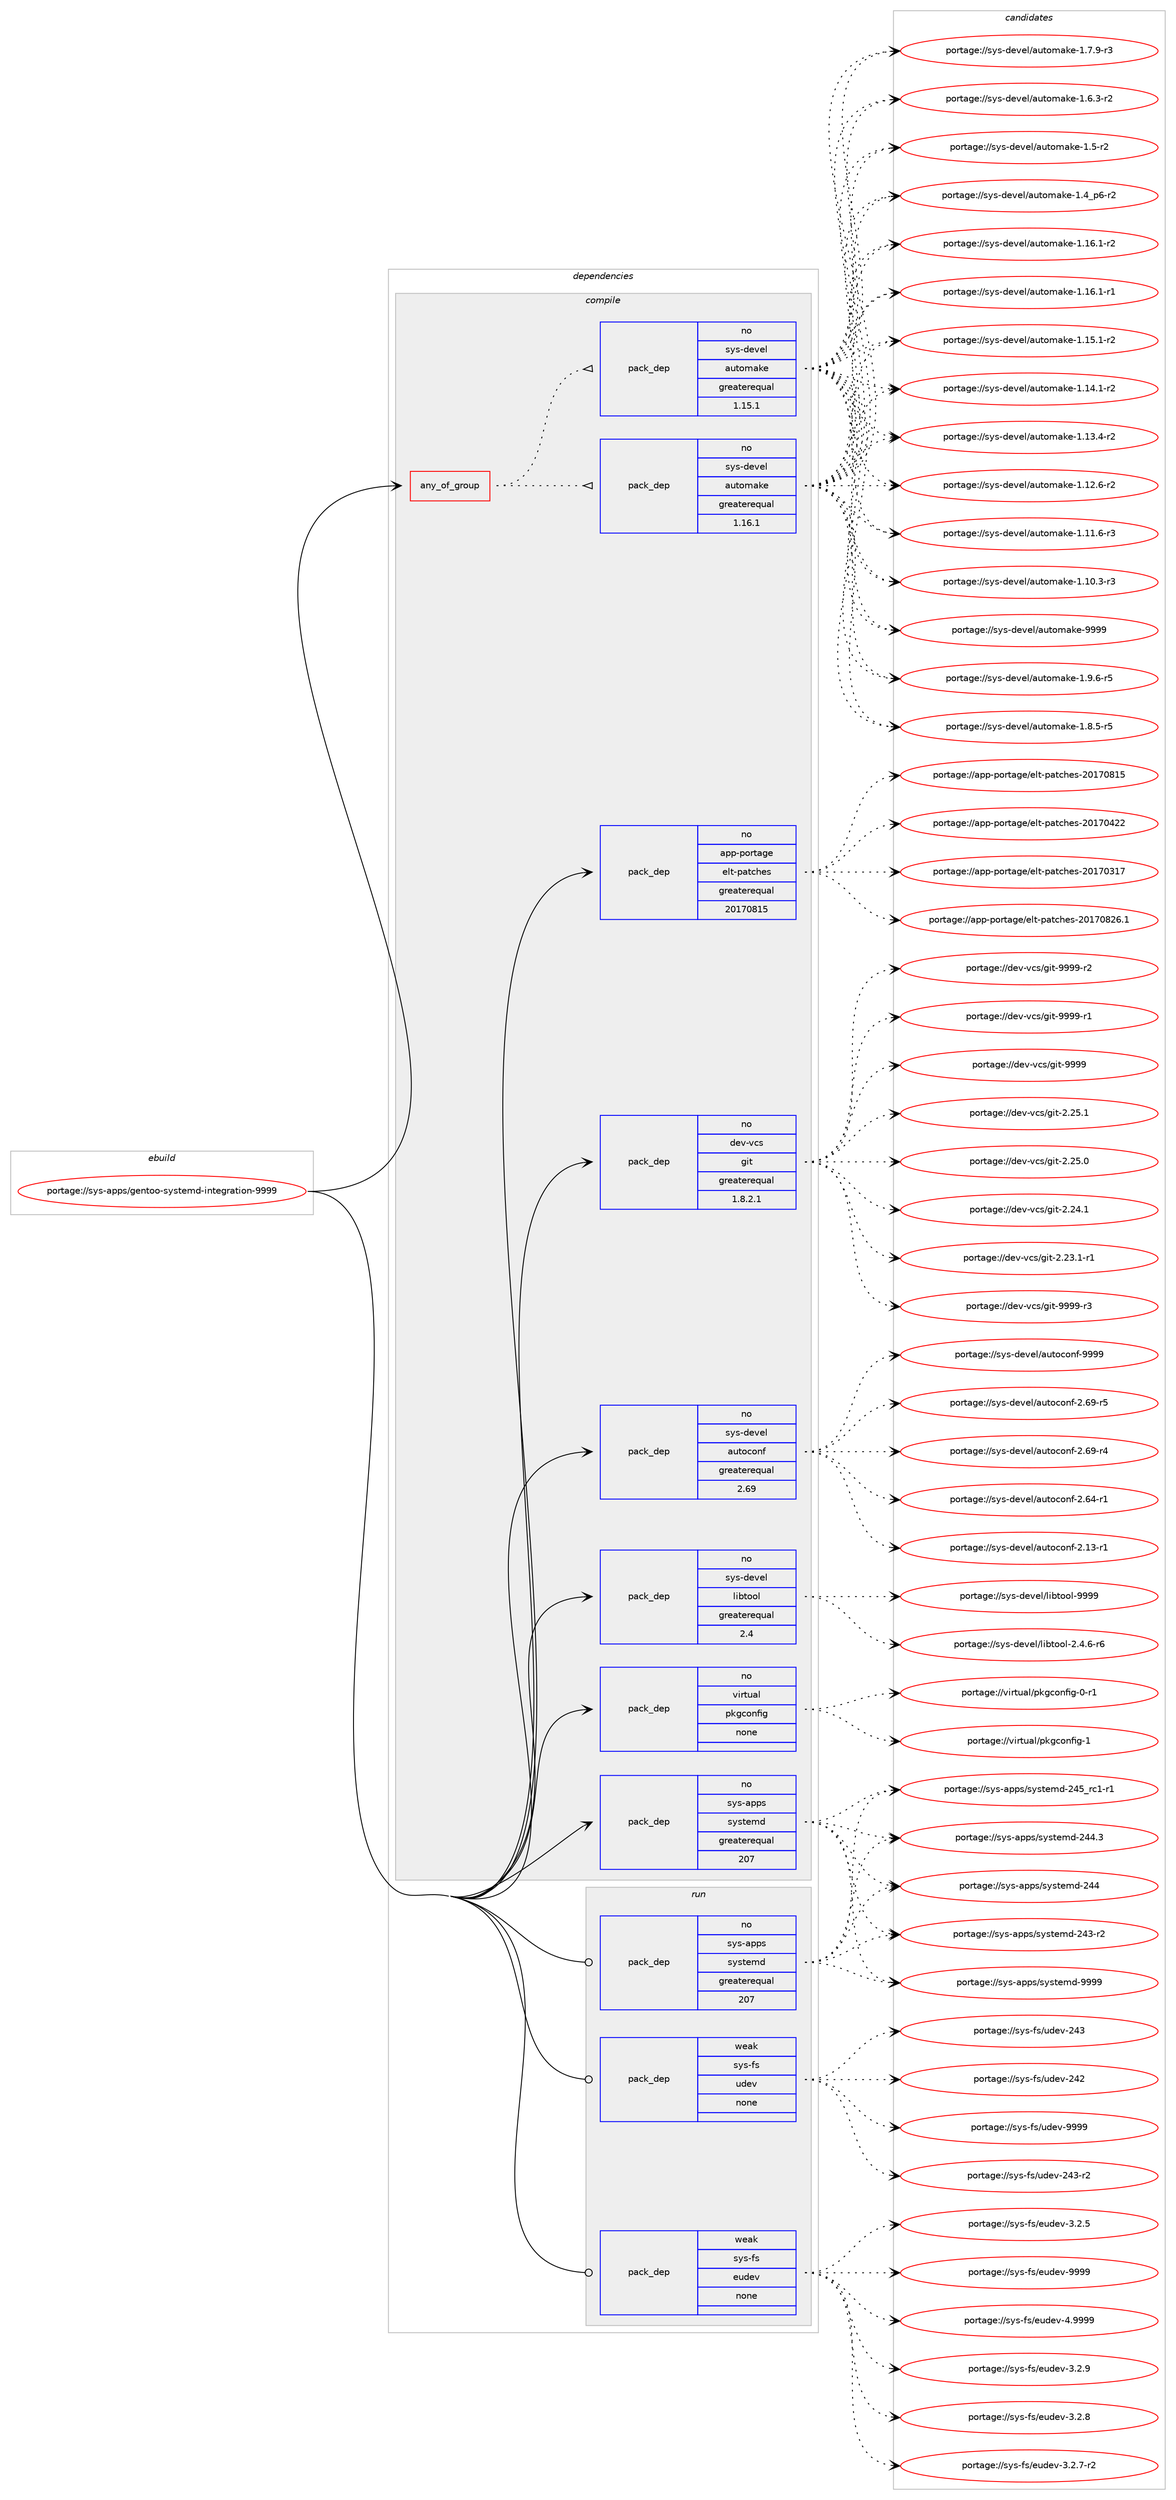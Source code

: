 digraph prolog {

# *************
# Graph options
# *************

newrank=true;
concentrate=true;
compound=true;
graph [rankdir=LR,fontname=Helvetica,fontsize=10,ranksep=1.5];#, ranksep=2.5, nodesep=0.2];
edge  [arrowhead=vee];
node  [fontname=Helvetica,fontsize=10];

# **********
# The ebuild
# **********

subgraph cluster_leftcol {
color=gray;
rank=same;
label=<<i>ebuild</i>>;
id [label="portage://sys-apps/gentoo-systemd-integration-9999", color=red, width=4, href="../sys-apps/gentoo-systemd-integration-9999.svg"];
}

# ****************
# The dependencies
# ****************

subgraph cluster_midcol {
color=gray;
label=<<i>dependencies</i>>;
subgraph cluster_compile {
fillcolor="#eeeeee";
style=filled;
label=<<i>compile</i>>;
subgraph any1237 {
dependency64616 [label=<<TABLE BORDER="0" CELLBORDER="1" CELLSPACING="0" CELLPADDING="4"><TR><TD CELLPADDING="10">any_of_group</TD></TR></TABLE>>, shape=none, color=red];subgraph pack49344 {
dependency64617 [label=<<TABLE BORDER="0" CELLBORDER="1" CELLSPACING="0" CELLPADDING="4" WIDTH="220"><TR><TD ROWSPAN="6" CELLPADDING="30">pack_dep</TD></TR><TR><TD WIDTH="110">no</TD></TR><TR><TD>sys-devel</TD></TR><TR><TD>automake</TD></TR><TR><TD>greaterequal</TD></TR><TR><TD>1.16.1</TD></TR></TABLE>>, shape=none, color=blue];
}
dependency64616:e -> dependency64617:w [weight=20,style="dotted",arrowhead="oinv"];
subgraph pack49345 {
dependency64618 [label=<<TABLE BORDER="0" CELLBORDER="1" CELLSPACING="0" CELLPADDING="4" WIDTH="220"><TR><TD ROWSPAN="6" CELLPADDING="30">pack_dep</TD></TR><TR><TD WIDTH="110">no</TD></TR><TR><TD>sys-devel</TD></TR><TR><TD>automake</TD></TR><TR><TD>greaterequal</TD></TR><TR><TD>1.15.1</TD></TR></TABLE>>, shape=none, color=blue];
}
dependency64616:e -> dependency64618:w [weight=20,style="dotted",arrowhead="oinv"];
}
id:e -> dependency64616:w [weight=20,style="solid",arrowhead="vee"];
subgraph pack49346 {
dependency64619 [label=<<TABLE BORDER="0" CELLBORDER="1" CELLSPACING="0" CELLPADDING="4" WIDTH="220"><TR><TD ROWSPAN="6" CELLPADDING="30">pack_dep</TD></TR><TR><TD WIDTH="110">no</TD></TR><TR><TD>app-portage</TD></TR><TR><TD>elt-patches</TD></TR><TR><TD>greaterequal</TD></TR><TR><TD>20170815</TD></TR></TABLE>>, shape=none, color=blue];
}
id:e -> dependency64619:w [weight=20,style="solid",arrowhead="vee"];
subgraph pack49347 {
dependency64620 [label=<<TABLE BORDER="0" CELLBORDER="1" CELLSPACING="0" CELLPADDING="4" WIDTH="220"><TR><TD ROWSPAN="6" CELLPADDING="30">pack_dep</TD></TR><TR><TD WIDTH="110">no</TD></TR><TR><TD>dev-vcs</TD></TR><TR><TD>git</TD></TR><TR><TD>greaterequal</TD></TR><TR><TD>1.8.2.1</TD></TR></TABLE>>, shape=none, color=blue];
}
id:e -> dependency64620:w [weight=20,style="solid",arrowhead="vee"];
subgraph pack49348 {
dependency64621 [label=<<TABLE BORDER="0" CELLBORDER="1" CELLSPACING="0" CELLPADDING="4" WIDTH="220"><TR><TD ROWSPAN="6" CELLPADDING="30">pack_dep</TD></TR><TR><TD WIDTH="110">no</TD></TR><TR><TD>sys-apps</TD></TR><TR><TD>systemd</TD></TR><TR><TD>greaterequal</TD></TR><TR><TD>207</TD></TR></TABLE>>, shape=none, color=blue];
}
id:e -> dependency64621:w [weight=20,style="solid",arrowhead="vee"];
subgraph pack49349 {
dependency64622 [label=<<TABLE BORDER="0" CELLBORDER="1" CELLSPACING="0" CELLPADDING="4" WIDTH="220"><TR><TD ROWSPAN="6" CELLPADDING="30">pack_dep</TD></TR><TR><TD WIDTH="110">no</TD></TR><TR><TD>sys-devel</TD></TR><TR><TD>autoconf</TD></TR><TR><TD>greaterequal</TD></TR><TR><TD>2.69</TD></TR></TABLE>>, shape=none, color=blue];
}
id:e -> dependency64622:w [weight=20,style="solid",arrowhead="vee"];
subgraph pack49350 {
dependency64623 [label=<<TABLE BORDER="0" CELLBORDER="1" CELLSPACING="0" CELLPADDING="4" WIDTH="220"><TR><TD ROWSPAN="6" CELLPADDING="30">pack_dep</TD></TR><TR><TD WIDTH="110">no</TD></TR><TR><TD>sys-devel</TD></TR><TR><TD>libtool</TD></TR><TR><TD>greaterequal</TD></TR><TR><TD>2.4</TD></TR></TABLE>>, shape=none, color=blue];
}
id:e -> dependency64623:w [weight=20,style="solid",arrowhead="vee"];
subgraph pack49351 {
dependency64624 [label=<<TABLE BORDER="0" CELLBORDER="1" CELLSPACING="0" CELLPADDING="4" WIDTH="220"><TR><TD ROWSPAN="6" CELLPADDING="30">pack_dep</TD></TR><TR><TD WIDTH="110">no</TD></TR><TR><TD>virtual</TD></TR><TR><TD>pkgconfig</TD></TR><TR><TD>none</TD></TR><TR><TD></TD></TR></TABLE>>, shape=none, color=blue];
}
id:e -> dependency64624:w [weight=20,style="solid",arrowhead="vee"];
}
subgraph cluster_compileandrun {
fillcolor="#eeeeee";
style=filled;
label=<<i>compile and run</i>>;
}
subgraph cluster_run {
fillcolor="#eeeeee";
style=filled;
label=<<i>run</i>>;
subgraph pack49352 {
dependency64625 [label=<<TABLE BORDER="0" CELLBORDER="1" CELLSPACING="0" CELLPADDING="4" WIDTH="220"><TR><TD ROWSPAN="6" CELLPADDING="30">pack_dep</TD></TR><TR><TD WIDTH="110">no</TD></TR><TR><TD>sys-apps</TD></TR><TR><TD>systemd</TD></TR><TR><TD>greaterequal</TD></TR><TR><TD>207</TD></TR></TABLE>>, shape=none, color=blue];
}
id:e -> dependency64625:w [weight=20,style="solid",arrowhead="odot"];
subgraph pack49353 {
dependency64626 [label=<<TABLE BORDER="0" CELLBORDER="1" CELLSPACING="0" CELLPADDING="4" WIDTH="220"><TR><TD ROWSPAN="6" CELLPADDING="30">pack_dep</TD></TR><TR><TD WIDTH="110">weak</TD></TR><TR><TD>sys-fs</TD></TR><TR><TD>eudev</TD></TR><TR><TD>none</TD></TR><TR><TD></TD></TR></TABLE>>, shape=none, color=blue];
}
id:e -> dependency64626:w [weight=20,style="solid",arrowhead="odot"];
subgraph pack49354 {
dependency64627 [label=<<TABLE BORDER="0" CELLBORDER="1" CELLSPACING="0" CELLPADDING="4" WIDTH="220"><TR><TD ROWSPAN="6" CELLPADDING="30">pack_dep</TD></TR><TR><TD WIDTH="110">weak</TD></TR><TR><TD>sys-fs</TD></TR><TR><TD>udev</TD></TR><TR><TD>none</TD></TR><TR><TD></TD></TR></TABLE>>, shape=none, color=blue];
}
id:e -> dependency64627:w [weight=20,style="solid",arrowhead="odot"];
}
}

# **************
# The candidates
# **************

subgraph cluster_choices {
rank=same;
color=gray;
label=<<i>candidates</i>>;

subgraph choice49344 {
color=black;
nodesep=1;
choice115121115451001011181011084797117116111109971071014557575757 [label="portage://sys-devel/automake-9999", color=red, width=4,href="../sys-devel/automake-9999.svg"];
choice115121115451001011181011084797117116111109971071014549465746544511453 [label="portage://sys-devel/automake-1.9.6-r5", color=red, width=4,href="../sys-devel/automake-1.9.6-r5.svg"];
choice115121115451001011181011084797117116111109971071014549465646534511453 [label="portage://sys-devel/automake-1.8.5-r5", color=red, width=4,href="../sys-devel/automake-1.8.5-r5.svg"];
choice115121115451001011181011084797117116111109971071014549465546574511451 [label="portage://sys-devel/automake-1.7.9-r3", color=red, width=4,href="../sys-devel/automake-1.7.9-r3.svg"];
choice115121115451001011181011084797117116111109971071014549465446514511450 [label="portage://sys-devel/automake-1.6.3-r2", color=red, width=4,href="../sys-devel/automake-1.6.3-r2.svg"];
choice11512111545100101118101108479711711611110997107101454946534511450 [label="portage://sys-devel/automake-1.5-r2", color=red, width=4,href="../sys-devel/automake-1.5-r2.svg"];
choice115121115451001011181011084797117116111109971071014549465295112544511450 [label="portage://sys-devel/automake-1.4_p6-r2", color=red, width=4,href="../sys-devel/automake-1.4_p6-r2.svg"];
choice11512111545100101118101108479711711611110997107101454946495446494511450 [label="portage://sys-devel/automake-1.16.1-r2", color=red, width=4,href="../sys-devel/automake-1.16.1-r2.svg"];
choice11512111545100101118101108479711711611110997107101454946495446494511449 [label="portage://sys-devel/automake-1.16.1-r1", color=red, width=4,href="../sys-devel/automake-1.16.1-r1.svg"];
choice11512111545100101118101108479711711611110997107101454946495346494511450 [label="portage://sys-devel/automake-1.15.1-r2", color=red, width=4,href="../sys-devel/automake-1.15.1-r2.svg"];
choice11512111545100101118101108479711711611110997107101454946495246494511450 [label="portage://sys-devel/automake-1.14.1-r2", color=red, width=4,href="../sys-devel/automake-1.14.1-r2.svg"];
choice11512111545100101118101108479711711611110997107101454946495146524511450 [label="portage://sys-devel/automake-1.13.4-r2", color=red, width=4,href="../sys-devel/automake-1.13.4-r2.svg"];
choice11512111545100101118101108479711711611110997107101454946495046544511450 [label="portage://sys-devel/automake-1.12.6-r2", color=red, width=4,href="../sys-devel/automake-1.12.6-r2.svg"];
choice11512111545100101118101108479711711611110997107101454946494946544511451 [label="portage://sys-devel/automake-1.11.6-r3", color=red, width=4,href="../sys-devel/automake-1.11.6-r3.svg"];
choice11512111545100101118101108479711711611110997107101454946494846514511451 [label="portage://sys-devel/automake-1.10.3-r3", color=red, width=4,href="../sys-devel/automake-1.10.3-r3.svg"];
dependency64617:e -> choice115121115451001011181011084797117116111109971071014557575757:w [style=dotted,weight="100"];
dependency64617:e -> choice115121115451001011181011084797117116111109971071014549465746544511453:w [style=dotted,weight="100"];
dependency64617:e -> choice115121115451001011181011084797117116111109971071014549465646534511453:w [style=dotted,weight="100"];
dependency64617:e -> choice115121115451001011181011084797117116111109971071014549465546574511451:w [style=dotted,weight="100"];
dependency64617:e -> choice115121115451001011181011084797117116111109971071014549465446514511450:w [style=dotted,weight="100"];
dependency64617:e -> choice11512111545100101118101108479711711611110997107101454946534511450:w [style=dotted,weight="100"];
dependency64617:e -> choice115121115451001011181011084797117116111109971071014549465295112544511450:w [style=dotted,weight="100"];
dependency64617:e -> choice11512111545100101118101108479711711611110997107101454946495446494511450:w [style=dotted,weight="100"];
dependency64617:e -> choice11512111545100101118101108479711711611110997107101454946495446494511449:w [style=dotted,weight="100"];
dependency64617:e -> choice11512111545100101118101108479711711611110997107101454946495346494511450:w [style=dotted,weight="100"];
dependency64617:e -> choice11512111545100101118101108479711711611110997107101454946495246494511450:w [style=dotted,weight="100"];
dependency64617:e -> choice11512111545100101118101108479711711611110997107101454946495146524511450:w [style=dotted,weight="100"];
dependency64617:e -> choice11512111545100101118101108479711711611110997107101454946495046544511450:w [style=dotted,weight="100"];
dependency64617:e -> choice11512111545100101118101108479711711611110997107101454946494946544511451:w [style=dotted,weight="100"];
dependency64617:e -> choice11512111545100101118101108479711711611110997107101454946494846514511451:w [style=dotted,weight="100"];
}
subgraph choice49345 {
color=black;
nodesep=1;
choice115121115451001011181011084797117116111109971071014557575757 [label="portage://sys-devel/automake-9999", color=red, width=4,href="../sys-devel/automake-9999.svg"];
choice115121115451001011181011084797117116111109971071014549465746544511453 [label="portage://sys-devel/automake-1.9.6-r5", color=red, width=4,href="../sys-devel/automake-1.9.6-r5.svg"];
choice115121115451001011181011084797117116111109971071014549465646534511453 [label="portage://sys-devel/automake-1.8.5-r5", color=red, width=4,href="../sys-devel/automake-1.8.5-r5.svg"];
choice115121115451001011181011084797117116111109971071014549465546574511451 [label="portage://sys-devel/automake-1.7.9-r3", color=red, width=4,href="../sys-devel/automake-1.7.9-r3.svg"];
choice115121115451001011181011084797117116111109971071014549465446514511450 [label="portage://sys-devel/automake-1.6.3-r2", color=red, width=4,href="../sys-devel/automake-1.6.3-r2.svg"];
choice11512111545100101118101108479711711611110997107101454946534511450 [label="portage://sys-devel/automake-1.5-r2", color=red, width=4,href="../sys-devel/automake-1.5-r2.svg"];
choice115121115451001011181011084797117116111109971071014549465295112544511450 [label="portage://sys-devel/automake-1.4_p6-r2", color=red, width=4,href="../sys-devel/automake-1.4_p6-r2.svg"];
choice11512111545100101118101108479711711611110997107101454946495446494511450 [label="portage://sys-devel/automake-1.16.1-r2", color=red, width=4,href="../sys-devel/automake-1.16.1-r2.svg"];
choice11512111545100101118101108479711711611110997107101454946495446494511449 [label="portage://sys-devel/automake-1.16.1-r1", color=red, width=4,href="../sys-devel/automake-1.16.1-r1.svg"];
choice11512111545100101118101108479711711611110997107101454946495346494511450 [label="portage://sys-devel/automake-1.15.1-r2", color=red, width=4,href="../sys-devel/automake-1.15.1-r2.svg"];
choice11512111545100101118101108479711711611110997107101454946495246494511450 [label="portage://sys-devel/automake-1.14.1-r2", color=red, width=4,href="../sys-devel/automake-1.14.1-r2.svg"];
choice11512111545100101118101108479711711611110997107101454946495146524511450 [label="portage://sys-devel/automake-1.13.4-r2", color=red, width=4,href="../sys-devel/automake-1.13.4-r2.svg"];
choice11512111545100101118101108479711711611110997107101454946495046544511450 [label="portage://sys-devel/automake-1.12.6-r2", color=red, width=4,href="../sys-devel/automake-1.12.6-r2.svg"];
choice11512111545100101118101108479711711611110997107101454946494946544511451 [label="portage://sys-devel/automake-1.11.6-r3", color=red, width=4,href="../sys-devel/automake-1.11.6-r3.svg"];
choice11512111545100101118101108479711711611110997107101454946494846514511451 [label="portage://sys-devel/automake-1.10.3-r3", color=red, width=4,href="../sys-devel/automake-1.10.3-r3.svg"];
dependency64618:e -> choice115121115451001011181011084797117116111109971071014557575757:w [style=dotted,weight="100"];
dependency64618:e -> choice115121115451001011181011084797117116111109971071014549465746544511453:w [style=dotted,weight="100"];
dependency64618:e -> choice115121115451001011181011084797117116111109971071014549465646534511453:w [style=dotted,weight="100"];
dependency64618:e -> choice115121115451001011181011084797117116111109971071014549465546574511451:w [style=dotted,weight="100"];
dependency64618:e -> choice115121115451001011181011084797117116111109971071014549465446514511450:w [style=dotted,weight="100"];
dependency64618:e -> choice11512111545100101118101108479711711611110997107101454946534511450:w [style=dotted,weight="100"];
dependency64618:e -> choice115121115451001011181011084797117116111109971071014549465295112544511450:w [style=dotted,weight="100"];
dependency64618:e -> choice11512111545100101118101108479711711611110997107101454946495446494511450:w [style=dotted,weight="100"];
dependency64618:e -> choice11512111545100101118101108479711711611110997107101454946495446494511449:w [style=dotted,weight="100"];
dependency64618:e -> choice11512111545100101118101108479711711611110997107101454946495346494511450:w [style=dotted,weight="100"];
dependency64618:e -> choice11512111545100101118101108479711711611110997107101454946495246494511450:w [style=dotted,weight="100"];
dependency64618:e -> choice11512111545100101118101108479711711611110997107101454946495146524511450:w [style=dotted,weight="100"];
dependency64618:e -> choice11512111545100101118101108479711711611110997107101454946495046544511450:w [style=dotted,weight="100"];
dependency64618:e -> choice11512111545100101118101108479711711611110997107101454946494946544511451:w [style=dotted,weight="100"];
dependency64618:e -> choice11512111545100101118101108479711711611110997107101454946494846514511451:w [style=dotted,weight="100"];
}
subgraph choice49346 {
color=black;
nodesep=1;
choice971121124511211111411697103101471011081164511297116991041011154550484955485650544649 [label="portage://app-portage/elt-patches-20170826.1", color=red, width=4,href="../app-portage/elt-patches-20170826.1.svg"];
choice97112112451121111141169710310147101108116451129711699104101115455048495548564953 [label="portage://app-portage/elt-patches-20170815", color=red, width=4,href="../app-portage/elt-patches-20170815.svg"];
choice97112112451121111141169710310147101108116451129711699104101115455048495548525050 [label="portage://app-portage/elt-patches-20170422", color=red, width=4,href="../app-portage/elt-patches-20170422.svg"];
choice97112112451121111141169710310147101108116451129711699104101115455048495548514955 [label="portage://app-portage/elt-patches-20170317", color=red, width=4,href="../app-portage/elt-patches-20170317.svg"];
dependency64619:e -> choice971121124511211111411697103101471011081164511297116991041011154550484955485650544649:w [style=dotted,weight="100"];
dependency64619:e -> choice97112112451121111141169710310147101108116451129711699104101115455048495548564953:w [style=dotted,weight="100"];
dependency64619:e -> choice97112112451121111141169710310147101108116451129711699104101115455048495548525050:w [style=dotted,weight="100"];
dependency64619:e -> choice97112112451121111141169710310147101108116451129711699104101115455048495548514955:w [style=dotted,weight="100"];
}
subgraph choice49347 {
color=black;
nodesep=1;
choice10010111845118991154710310511645575757574511451 [label="portage://dev-vcs/git-9999-r3", color=red, width=4,href="../dev-vcs/git-9999-r3.svg"];
choice10010111845118991154710310511645575757574511450 [label="portage://dev-vcs/git-9999-r2", color=red, width=4,href="../dev-vcs/git-9999-r2.svg"];
choice10010111845118991154710310511645575757574511449 [label="portage://dev-vcs/git-9999-r1", color=red, width=4,href="../dev-vcs/git-9999-r1.svg"];
choice1001011184511899115471031051164557575757 [label="portage://dev-vcs/git-9999", color=red, width=4,href="../dev-vcs/git-9999.svg"];
choice10010111845118991154710310511645504650534649 [label="portage://dev-vcs/git-2.25.1", color=red, width=4,href="../dev-vcs/git-2.25.1.svg"];
choice10010111845118991154710310511645504650534648 [label="portage://dev-vcs/git-2.25.0", color=red, width=4,href="../dev-vcs/git-2.25.0.svg"];
choice10010111845118991154710310511645504650524649 [label="portage://dev-vcs/git-2.24.1", color=red, width=4,href="../dev-vcs/git-2.24.1.svg"];
choice100101118451189911547103105116455046505146494511449 [label="portage://dev-vcs/git-2.23.1-r1", color=red, width=4,href="../dev-vcs/git-2.23.1-r1.svg"];
dependency64620:e -> choice10010111845118991154710310511645575757574511451:w [style=dotted,weight="100"];
dependency64620:e -> choice10010111845118991154710310511645575757574511450:w [style=dotted,weight="100"];
dependency64620:e -> choice10010111845118991154710310511645575757574511449:w [style=dotted,weight="100"];
dependency64620:e -> choice1001011184511899115471031051164557575757:w [style=dotted,weight="100"];
dependency64620:e -> choice10010111845118991154710310511645504650534649:w [style=dotted,weight="100"];
dependency64620:e -> choice10010111845118991154710310511645504650534648:w [style=dotted,weight="100"];
dependency64620:e -> choice10010111845118991154710310511645504650524649:w [style=dotted,weight="100"];
dependency64620:e -> choice100101118451189911547103105116455046505146494511449:w [style=dotted,weight="100"];
}
subgraph choice49348 {
color=black;
nodesep=1;
choice1151211154597112112115471151211151161011091004557575757 [label="portage://sys-apps/systemd-9999", color=red, width=4,href="../sys-apps/systemd-9999.svg"];
choice115121115459711211211547115121115116101109100455052539511499494511449 [label="portage://sys-apps/systemd-245_rc1-r1", color=red, width=4,href="../sys-apps/systemd-245_rc1-r1.svg"];
choice115121115459711211211547115121115116101109100455052524651 [label="portage://sys-apps/systemd-244.3", color=red, width=4,href="../sys-apps/systemd-244.3.svg"];
choice11512111545971121121154711512111511610110910045505252 [label="portage://sys-apps/systemd-244", color=red, width=4,href="../sys-apps/systemd-244.svg"];
choice115121115459711211211547115121115116101109100455052514511450 [label="portage://sys-apps/systemd-243-r2", color=red, width=4,href="../sys-apps/systemd-243-r2.svg"];
dependency64621:e -> choice1151211154597112112115471151211151161011091004557575757:w [style=dotted,weight="100"];
dependency64621:e -> choice115121115459711211211547115121115116101109100455052539511499494511449:w [style=dotted,weight="100"];
dependency64621:e -> choice115121115459711211211547115121115116101109100455052524651:w [style=dotted,weight="100"];
dependency64621:e -> choice11512111545971121121154711512111511610110910045505252:w [style=dotted,weight="100"];
dependency64621:e -> choice115121115459711211211547115121115116101109100455052514511450:w [style=dotted,weight="100"];
}
subgraph choice49349 {
color=black;
nodesep=1;
choice115121115451001011181011084797117116111991111101024557575757 [label="portage://sys-devel/autoconf-9999", color=red, width=4,href="../sys-devel/autoconf-9999.svg"];
choice1151211154510010111810110847971171161119911111010245504654574511453 [label="portage://sys-devel/autoconf-2.69-r5", color=red, width=4,href="../sys-devel/autoconf-2.69-r5.svg"];
choice1151211154510010111810110847971171161119911111010245504654574511452 [label="portage://sys-devel/autoconf-2.69-r4", color=red, width=4,href="../sys-devel/autoconf-2.69-r4.svg"];
choice1151211154510010111810110847971171161119911111010245504654524511449 [label="portage://sys-devel/autoconf-2.64-r1", color=red, width=4,href="../sys-devel/autoconf-2.64-r1.svg"];
choice1151211154510010111810110847971171161119911111010245504649514511449 [label="portage://sys-devel/autoconf-2.13-r1", color=red, width=4,href="../sys-devel/autoconf-2.13-r1.svg"];
dependency64622:e -> choice115121115451001011181011084797117116111991111101024557575757:w [style=dotted,weight="100"];
dependency64622:e -> choice1151211154510010111810110847971171161119911111010245504654574511453:w [style=dotted,weight="100"];
dependency64622:e -> choice1151211154510010111810110847971171161119911111010245504654574511452:w [style=dotted,weight="100"];
dependency64622:e -> choice1151211154510010111810110847971171161119911111010245504654524511449:w [style=dotted,weight="100"];
dependency64622:e -> choice1151211154510010111810110847971171161119911111010245504649514511449:w [style=dotted,weight="100"];
}
subgraph choice49350 {
color=black;
nodesep=1;
choice1151211154510010111810110847108105981161111111084557575757 [label="portage://sys-devel/libtool-9999", color=red, width=4,href="../sys-devel/libtool-9999.svg"];
choice1151211154510010111810110847108105981161111111084550465246544511454 [label="portage://sys-devel/libtool-2.4.6-r6", color=red, width=4,href="../sys-devel/libtool-2.4.6-r6.svg"];
dependency64623:e -> choice1151211154510010111810110847108105981161111111084557575757:w [style=dotted,weight="100"];
dependency64623:e -> choice1151211154510010111810110847108105981161111111084550465246544511454:w [style=dotted,weight="100"];
}
subgraph choice49351 {
color=black;
nodesep=1;
choice1181051141161179710847112107103991111101021051034549 [label="portage://virtual/pkgconfig-1", color=red, width=4,href="../virtual/pkgconfig-1.svg"];
choice11810511411611797108471121071039911111010210510345484511449 [label="portage://virtual/pkgconfig-0-r1", color=red, width=4,href="../virtual/pkgconfig-0-r1.svg"];
dependency64624:e -> choice1181051141161179710847112107103991111101021051034549:w [style=dotted,weight="100"];
dependency64624:e -> choice11810511411611797108471121071039911111010210510345484511449:w [style=dotted,weight="100"];
}
subgraph choice49352 {
color=black;
nodesep=1;
choice1151211154597112112115471151211151161011091004557575757 [label="portage://sys-apps/systemd-9999", color=red, width=4,href="../sys-apps/systemd-9999.svg"];
choice115121115459711211211547115121115116101109100455052539511499494511449 [label="portage://sys-apps/systemd-245_rc1-r1", color=red, width=4,href="../sys-apps/systemd-245_rc1-r1.svg"];
choice115121115459711211211547115121115116101109100455052524651 [label="portage://sys-apps/systemd-244.3", color=red, width=4,href="../sys-apps/systemd-244.3.svg"];
choice11512111545971121121154711512111511610110910045505252 [label="portage://sys-apps/systemd-244", color=red, width=4,href="../sys-apps/systemd-244.svg"];
choice115121115459711211211547115121115116101109100455052514511450 [label="portage://sys-apps/systemd-243-r2", color=red, width=4,href="../sys-apps/systemd-243-r2.svg"];
dependency64625:e -> choice1151211154597112112115471151211151161011091004557575757:w [style=dotted,weight="100"];
dependency64625:e -> choice115121115459711211211547115121115116101109100455052539511499494511449:w [style=dotted,weight="100"];
dependency64625:e -> choice115121115459711211211547115121115116101109100455052524651:w [style=dotted,weight="100"];
dependency64625:e -> choice11512111545971121121154711512111511610110910045505252:w [style=dotted,weight="100"];
dependency64625:e -> choice115121115459711211211547115121115116101109100455052514511450:w [style=dotted,weight="100"];
}
subgraph choice49353 {
color=black;
nodesep=1;
choice11512111545102115471011171001011184557575757 [label="portage://sys-fs/eudev-9999", color=red, width=4,href="../sys-fs/eudev-9999.svg"];
choice115121115451021154710111710010111845524657575757 [label="portage://sys-fs/eudev-4.9999", color=red, width=4,href="../sys-fs/eudev-4.9999.svg"];
choice1151211154510211547101117100101118455146504657 [label="portage://sys-fs/eudev-3.2.9", color=red, width=4,href="../sys-fs/eudev-3.2.9.svg"];
choice1151211154510211547101117100101118455146504656 [label="portage://sys-fs/eudev-3.2.8", color=red, width=4,href="../sys-fs/eudev-3.2.8.svg"];
choice11512111545102115471011171001011184551465046554511450 [label="portage://sys-fs/eudev-3.2.7-r2", color=red, width=4,href="../sys-fs/eudev-3.2.7-r2.svg"];
choice1151211154510211547101117100101118455146504653 [label="portage://sys-fs/eudev-3.2.5", color=red, width=4,href="../sys-fs/eudev-3.2.5.svg"];
dependency64626:e -> choice11512111545102115471011171001011184557575757:w [style=dotted,weight="100"];
dependency64626:e -> choice115121115451021154710111710010111845524657575757:w [style=dotted,weight="100"];
dependency64626:e -> choice1151211154510211547101117100101118455146504657:w [style=dotted,weight="100"];
dependency64626:e -> choice1151211154510211547101117100101118455146504656:w [style=dotted,weight="100"];
dependency64626:e -> choice11512111545102115471011171001011184551465046554511450:w [style=dotted,weight="100"];
dependency64626:e -> choice1151211154510211547101117100101118455146504653:w [style=dotted,weight="100"];
}
subgraph choice49354 {
color=black;
nodesep=1;
choice11512111545102115471171001011184557575757 [label="portage://sys-fs/udev-9999", color=red, width=4,href="../sys-fs/udev-9999.svg"];
choice1151211154510211547117100101118455052514511450 [label="portage://sys-fs/udev-243-r2", color=red, width=4,href="../sys-fs/udev-243-r2.svg"];
choice115121115451021154711710010111845505251 [label="portage://sys-fs/udev-243", color=red, width=4,href="../sys-fs/udev-243.svg"];
choice115121115451021154711710010111845505250 [label="portage://sys-fs/udev-242", color=red, width=4,href="../sys-fs/udev-242.svg"];
dependency64627:e -> choice11512111545102115471171001011184557575757:w [style=dotted,weight="100"];
dependency64627:e -> choice1151211154510211547117100101118455052514511450:w [style=dotted,weight="100"];
dependency64627:e -> choice115121115451021154711710010111845505251:w [style=dotted,weight="100"];
dependency64627:e -> choice115121115451021154711710010111845505250:w [style=dotted,weight="100"];
}
}

}

